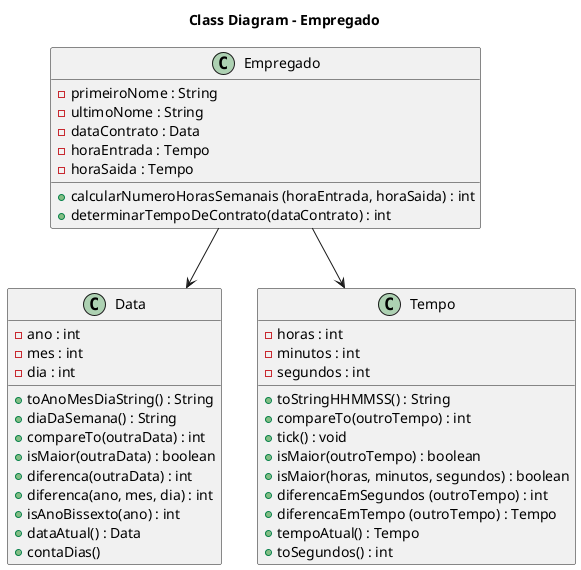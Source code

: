 @startuml
'https://plantuml.com/class-diagram

Title Class Diagram - Empregado

Class Empregado{
- primeiroNome : String
- ultimoNome : String
- dataContrato : Data
- horaEntrada : Tempo
- horaSaida : Tempo
+ calcularNumeroHorasSemanais (horaEntrada, horaSaida) : int
+ determinarTempoDeContrato(dataContrato) : int
}

Class Data{
- ano : int
- mes : int
- dia : int
+ toAnoMesDiaString() : String
+ diaDaSemana() : String
+ compareTo(outraData) : int
+ isMaior(outraData) : boolean
+ diferenca(outraData) : int
+ diferenca(ano, mes, dia) : int
+ isAnoBissexto(ano) : int
+ dataAtual() : Data
+ contaDias()
}

Class Tempo{
- horas : int
- minutos : int
- segundos : int
+ toStringHHMMSS() : String
+ compareTo(outroTempo) : int
+ tick() : void
+ isMaior(outroTempo) : boolean
+ isMaior(horas, minutos, segundos) : boolean
+ diferencaEmSegundos (outroTempo) : int
+ diferencaEmTempo (outroTempo) : Tempo
+ tempoAtual() : Tempo
+ toSegundos() : int
}

Empregado --> Data
Empregado --> Tempo

@enduml